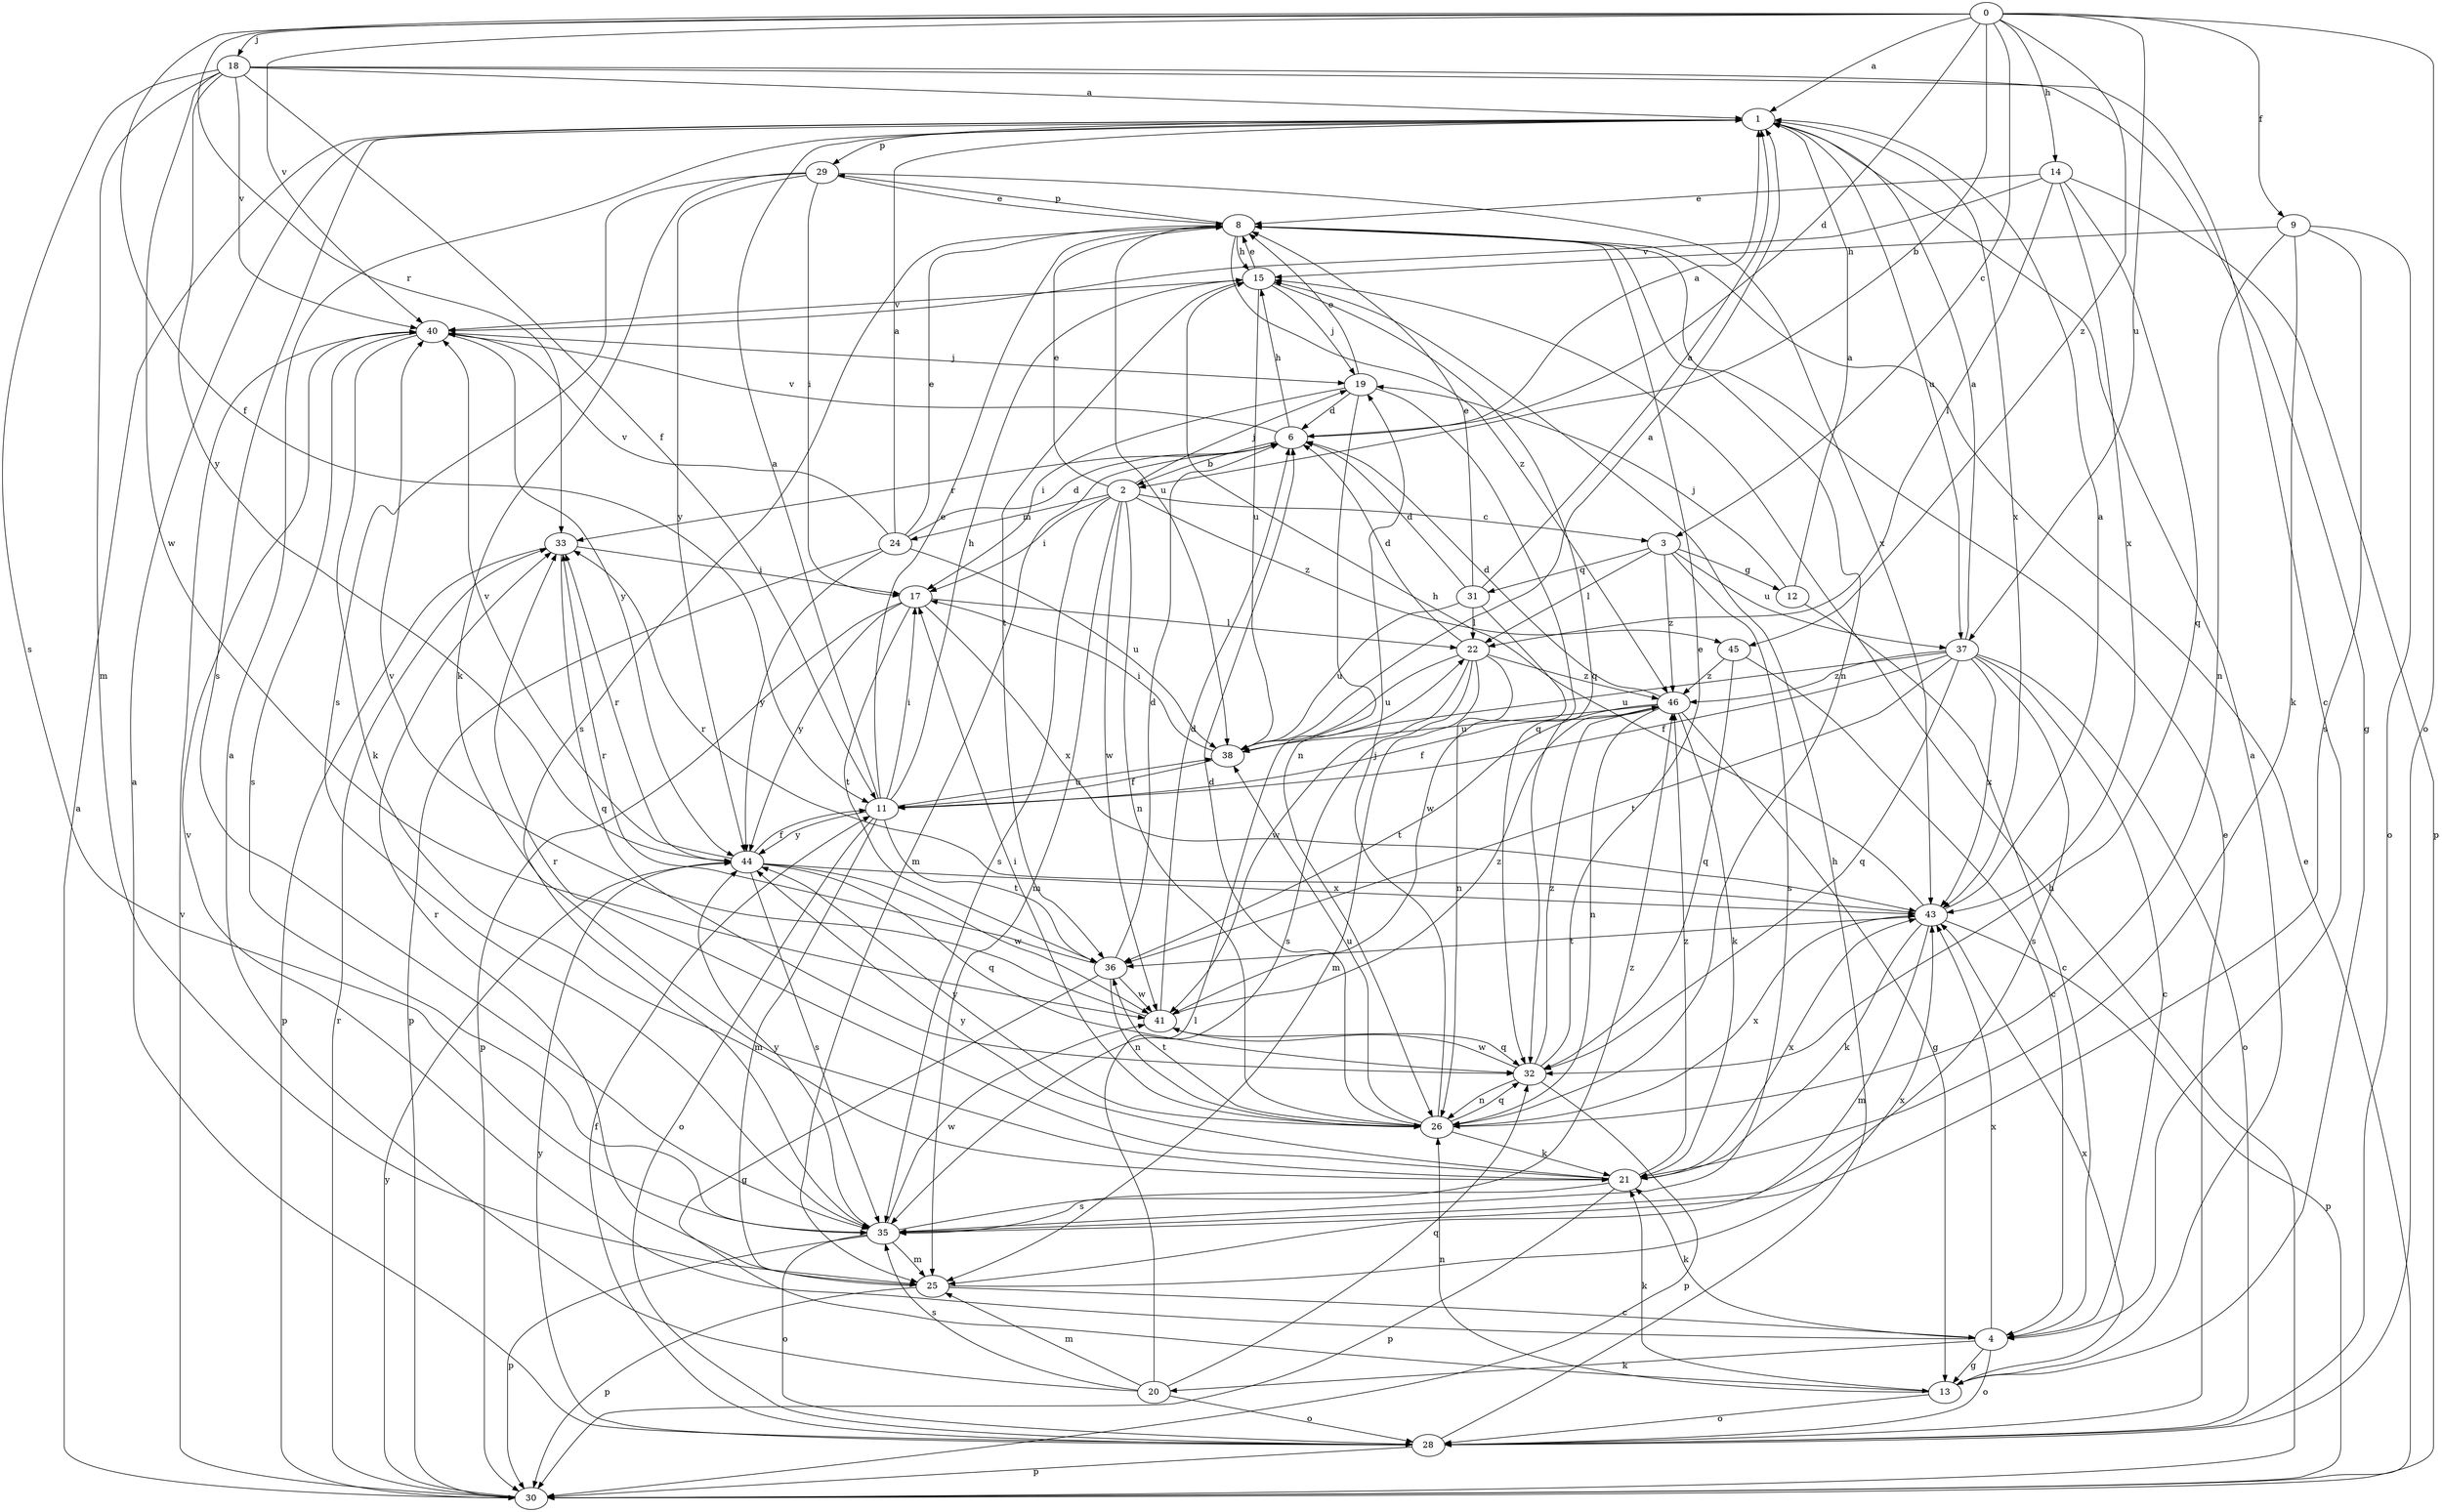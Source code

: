 strict digraph  {
0;
1;
2;
3;
4;
6;
8;
9;
11;
12;
13;
14;
15;
17;
18;
19;
20;
21;
22;
24;
25;
26;
28;
29;
30;
31;
32;
33;
35;
36;
37;
38;
40;
41;
43;
44;
45;
46;
0 -> 1  [label=a];
0 -> 2  [label=b];
0 -> 3  [label=c];
0 -> 6  [label=d];
0 -> 9  [label=f];
0 -> 11  [label=f];
0 -> 14  [label=h];
0 -> 18  [label=j];
0 -> 28  [label=o];
0 -> 33  [label=r];
0 -> 37  [label=u];
0 -> 40  [label=v];
0 -> 45  [label=z];
1 -> 29  [label=p];
1 -> 35  [label=s];
1 -> 37  [label=u];
1 -> 43  [label=x];
2 -> 3  [label=c];
2 -> 8  [label=e];
2 -> 17  [label=i];
2 -> 19  [label=j];
2 -> 24  [label=m];
2 -> 25  [label=m];
2 -> 26  [label=n];
2 -> 35  [label=s];
2 -> 41  [label=w];
2 -> 45  [label=z];
3 -> 12  [label=g];
3 -> 22  [label=l];
3 -> 31  [label=q];
3 -> 35  [label=s];
3 -> 37  [label=u];
3 -> 46  [label=z];
4 -> 13  [label=g];
4 -> 20  [label=k];
4 -> 21  [label=k];
4 -> 28  [label=o];
4 -> 40  [label=v];
4 -> 43  [label=x];
6 -> 1  [label=a];
6 -> 2  [label=b];
6 -> 15  [label=h];
6 -> 25  [label=m];
6 -> 33  [label=r];
6 -> 40  [label=v];
8 -> 15  [label=h];
8 -> 26  [label=n];
8 -> 29  [label=p];
8 -> 35  [label=s];
8 -> 38  [label=u];
8 -> 46  [label=z];
9 -> 15  [label=h];
9 -> 21  [label=k];
9 -> 26  [label=n];
9 -> 28  [label=o];
9 -> 35  [label=s];
11 -> 1  [label=a];
11 -> 8  [label=e];
11 -> 15  [label=h];
11 -> 17  [label=i];
11 -> 25  [label=m];
11 -> 28  [label=o];
11 -> 36  [label=t];
11 -> 38  [label=u];
11 -> 44  [label=y];
12 -> 1  [label=a];
12 -> 4  [label=c];
12 -> 19  [label=j];
13 -> 1  [label=a];
13 -> 21  [label=k];
13 -> 26  [label=n];
13 -> 28  [label=o];
13 -> 43  [label=x];
14 -> 8  [label=e];
14 -> 22  [label=l];
14 -> 30  [label=p];
14 -> 32  [label=q];
14 -> 40  [label=v];
14 -> 43  [label=x];
15 -> 8  [label=e];
15 -> 19  [label=j];
15 -> 32  [label=q];
15 -> 36  [label=t];
15 -> 38  [label=u];
15 -> 40  [label=v];
17 -> 22  [label=l];
17 -> 30  [label=p];
17 -> 36  [label=t];
17 -> 43  [label=x];
17 -> 44  [label=y];
18 -> 1  [label=a];
18 -> 4  [label=c];
18 -> 11  [label=f];
18 -> 13  [label=g];
18 -> 25  [label=m];
18 -> 35  [label=s];
18 -> 40  [label=v];
18 -> 41  [label=w];
18 -> 44  [label=y];
19 -> 6  [label=d];
19 -> 8  [label=e];
19 -> 17  [label=i];
19 -> 26  [label=n];
19 -> 32  [label=q];
20 -> 1  [label=a];
20 -> 22  [label=l];
20 -> 25  [label=m];
20 -> 28  [label=o];
20 -> 32  [label=q];
20 -> 35  [label=s];
21 -> 30  [label=p];
21 -> 33  [label=r];
21 -> 35  [label=s];
21 -> 43  [label=x];
21 -> 44  [label=y];
21 -> 46  [label=z];
22 -> 6  [label=d];
22 -> 25  [label=m];
22 -> 26  [label=n];
22 -> 35  [label=s];
22 -> 38  [label=u];
22 -> 41  [label=w];
22 -> 46  [label=z];
24 -> 1  [label=a];
24 -> 6  [label=d];
24 -> 8  [label=e];
24 -> 30  [label=p];
24 -> 38  [label=u];
24 -> 40  [label=v];
24 -> 44  [label=y];
25 -> 4  [label=c];
25 -> 30  [label=p];
25 -> 33  [label=r];
25 -> 43  [label=x];
26 -> 6  [label=d];
26 -> 17  [label=i];
26 -> 19  [label=j];
26 -> 21  [label=k];
26 -> 32  [label=q];
26 -> 36  [label=t];
26 -> 38  [label=u];
26 -> 43  [label=x];
26 -> 44  [label=y];
28 -> 1  [label=a];
28 -> 8  [label=e];
28 -> 11  [label=f];
28 -> 15  [label=h];
28 -> 30  [label=p];
28 -> 44  [label=y];
29 -> 8  [label=e];
29 -> 17  [label=i];
29 -> 21  [label=k];
29 -> 35  [label=s];
29 -> 43  [label=x];
29 -> 44  [label=y];
30 -> 1  [label=a];
30 -> 8  [label=e];
30 -> 15  [label=h];
30 -> 33  [label=r];
30 -> 40  [label=v];
30 -> 44  [label=y];
31 -> 1  [label=a];
31 -> 6  [label=d];
31 -> 8  [label=e];
31 -> 22  [label=l];
31 -> 38  [label=u];
31 -> 41  [label=w];
32 -> 8  [label=e];
32 -> 26  [label=n];
32 -> 30  [label=p];
32 -> 41  [label=w];
32 -> 46  [label=z];
33 -> 17  [label=i];
33 -> 30  [label=p];
33 -> 32  [label=q];
35 -> 25  [label=m];
35 -> 28  [label=o];
35 -> 30  [label=p];
35 -> 41  [label=w];
35 -> 44  [label=y];
35 -> 46  [label=z];
36 -> 6  [label=d];
36 -> 13  [label=g];
36 -> 26  [label=n];
36 -> 33  [label=r];
36 -> 41  [label=w];
37 -> 1  [label=a];
37 -> 4  [label=c];
37 -> 11  [label=f];
37 -> 28  [label=o];
37 -> 32  [label=q];
37 -> 35  [label=s];
37 -> 36  [label=t];
37 -> 38  [label=u];
37 -> 43  [label=x];
37 -> 46  [label=z];
38 -> 1  [label=a];
38 -> 11  [label=f];
38 -> 17  [label=i];
40 -> 19  [label=j];
40 -> 21  [label=k];
40 -> 35  [label=s];
40 -> 44  [label=y];
41 -> 6  [label=d];
41 -> 32  [label=q];
41 -> 40  [label=v];
41 -> 46  [label=z];
43 -> 1  [label=a];
43 -> 15  [label=h];
43 -> 21  [label=k];
43 -> 25  [label=m];
43 -> 30  [label=p];
43 -> 33  [label=r];
43 -> 36  [label=t];
44 -> 11  [label=f];
44 -> 32  [label=q];
44 -> 33  [label=r];
44 -> 35  [label=s];
44 -> 40  [label=v];
44 -> 41  [label=w];
44 -> 43  [label=x];
45 -> 4  [label=c];
45 -> 32  [label=q];
45 -> 46  [label=z];
46 -> 6  [label=d];
46 -> 11  [label=f];
46 -> 13  [label=g];
46 -> 21  [label=k];
46 -> 26  [label=n];
46 -> 36  [label=t];
46 -> 38  [label=u];
}
